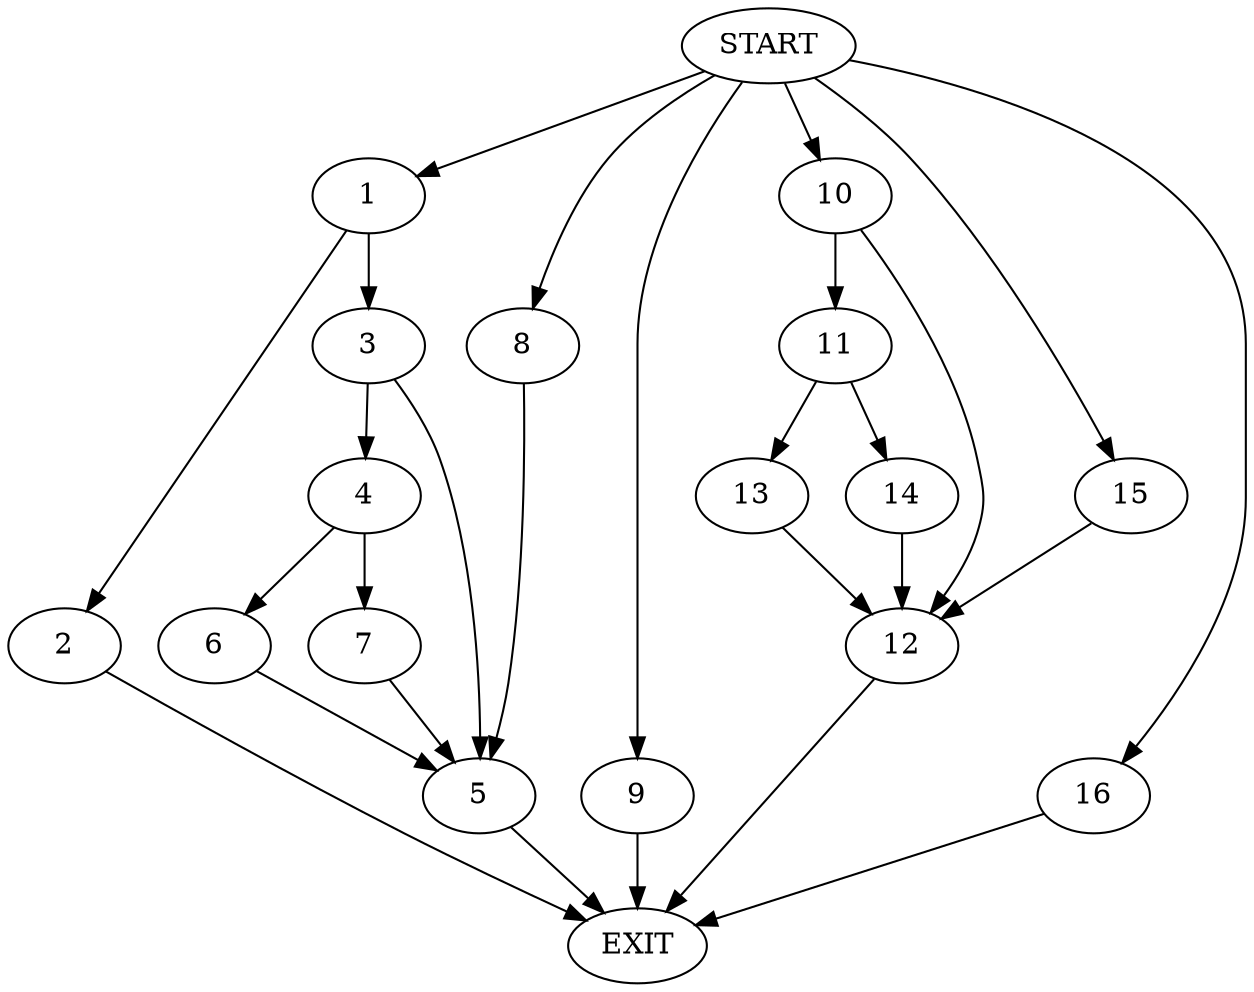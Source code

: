 digraph {
0 [label="START"]
17 [label="EXIT"]
0 -> 1
1 -> 2
1 -> 3
2 -> 17
3 -> 4
3 -> 5
5 -> 17
4 -> 6
4 -> 7
6 -> 5
7 -> 5
0 -> 8
8 -> 5
0 -> 9
9 -> 17
0 -> 10
10 -> 11
10 -> 12
11 -> 13
11 -> 14
12 -> 17
13 -> 12
14 -> 12
0 -> 15
15 -> 12
0 -> 16
16 -> 17
}

